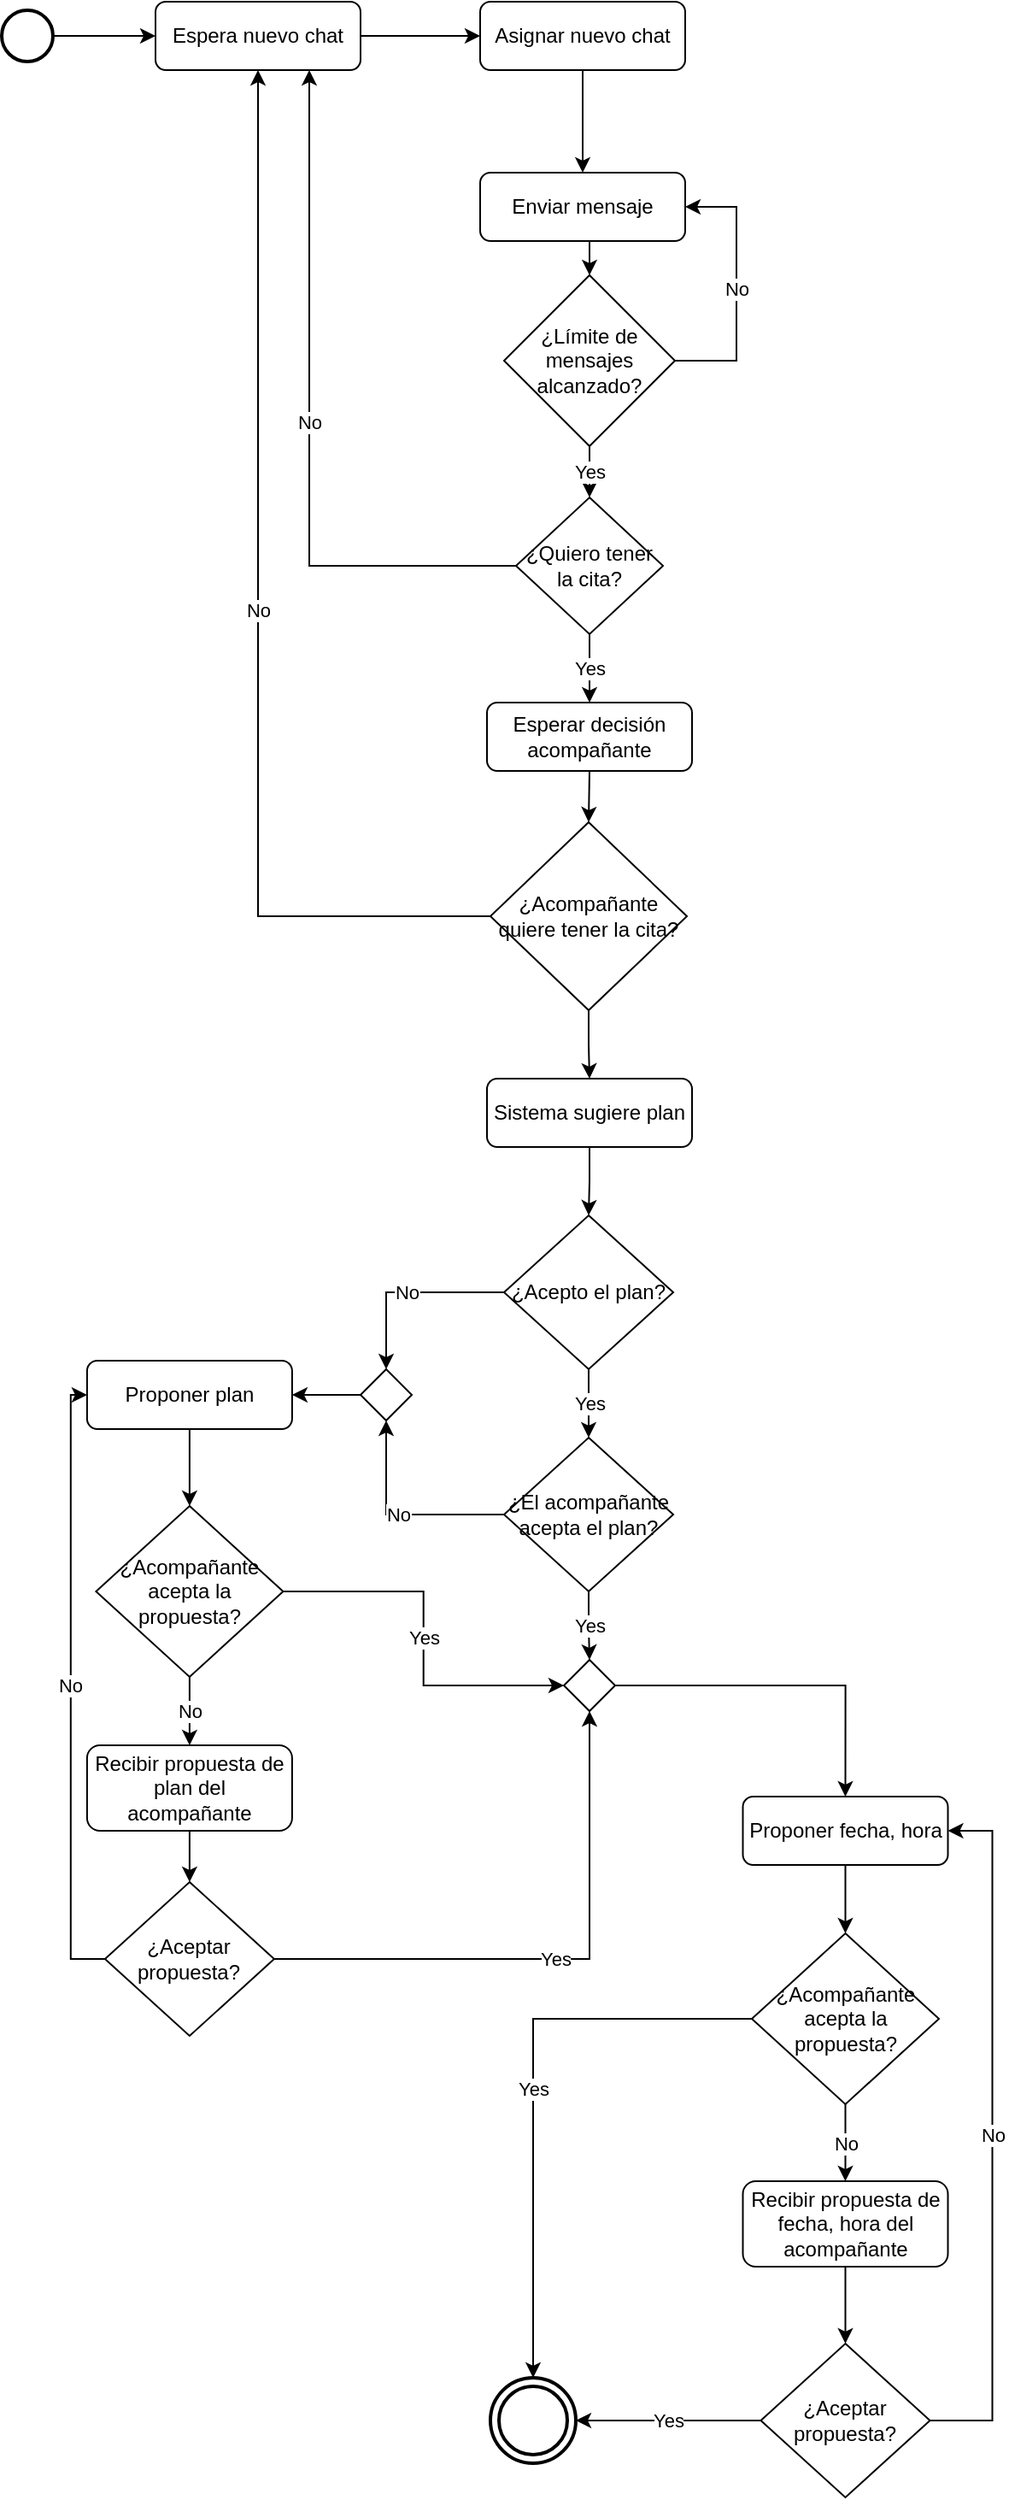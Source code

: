 <mxfile version="17.5.0" type="google"><diagram id="C5RBs43oDa-KdzZeNtuy" name="Page-1"><mxGraphModel grid="1" page="1" gridSize="10" guides="1" tooltips="1" connect="1" arrows="1" fold="1" pageScale="1" pageWidth="827" pageHeight="1169" math="0" shadow="0"><root><mxCell id="WIyWlLk6GJQsqaUBKTNV-0"/><mxCell id="WIyWlLk6GJQsqaUBKTNV-1" parent="WIyWlLk6GJQsqaUBKTNV-0"/><mxCell id="A2EFBmgx_e6-owKmDC2f-7" style="edgeStyle=orthogonalEdgeStyle;rounded=0;orthogonalLoop=1;jettySize=auto;html=1;exitX=1;exitY=0.5;exitDx=0;exitDy=0;entryX=0;entryY=0.5;entryDx=0;entryDy=0;" edge="1" parent="WIyWlLk6GJQsqaUBKTNV-1" source="WIyWlLk6GJQsqaUBKTNV-3" target="WIyWlLk6GJQsqaUBKTNV-7"><mxGeometry relative="1" as="geometry"/></mxCell><mxCell id="WIyWlLk6GJQsqaUBKTNV-3" value="Espera nuevo chat" style="rounded=1;whiteSpace=wrap;html=1;fontSize=12;glass=0;strokeWidth=1;shadow=0;" vertex="1" parent="WIyWlLk6GJQsqaUBKTNV-1"><mxGeometry x="160" y="80" width="120" height="40" as="geometry"/></mxCell><mxCell id="A2EFBmgx_e6-owKmDC2f-6" style="edgeStyle=orthogonalEdgeStyle;rounded=0;orthogonalLoop=1;jettySize=auto;html=1;exitX=0.5;exitY=1;exitDx=0;exitDy=0;" edge="1" parent="WIyWlLk6GJQsqaUBKTNV-1" source="WIyWlLk6GJQsqaUBKTNV-7" target="WIyWlLk6GJQsqaUBKTNV-12"><mxGeometry relative="1" as="geometry"/></mxCell><mxCell id="WIyWlLk6GJQsqaUBKTNV-7" value="Asignar nuevo chat" style="rounded=1;whiteSpace=wrap;html=1;fontSize=12;glass=0;strokeWidth=1;shadow=0;" vertex="1" parent="WIyWlLk6GJQsqaUBKTNV-1"><mxGeometry x="350" y="80" width="120" height="40" as="geometry"/></mxCell><mxCell id="A2EFBmgx_e6-owKmDC2f-17" style="edgeStyle=orthogonalEdgeStyle;rounded=0;orthogonalLoop=1;jettySize=auto;html=1;exitX=0.5;exitY=1;exitDx=0;exitDy=0;entryX=0.5;entryY=0;entryDx=0;entryDy=0;" edge="1" parent="WIyWlLk6GJQsqaUBKTNV-1" source="WIyWlLk6GJQsqaUBKTNV-11" target="A2EFBmgx_e6-owKmDC2f-16"><mxGeometry relative="1" as="geometry"/></mxCell><mxCell id="WIyWlLk6GJQsqaUBKTNV-11" value="Esperar decisión acompañante" style="rounded=1;whiteSpace=wrap;html=1;fontSize=12;glass=0;strokeWidth=1;shadow=0;" vertex="1" parent="WIyWlLk6GJQsqaUBKTNV-1"><mxGeometry x="354" y="490" width="120" height="40" as="geometry"/></mxCell><mxCell id="A2EFBmgx_e6-owKmDC2f-8" style="edgeStyle=orthogonalEdgeStyle;rounded=0;orthogonalLoop=1;jettySize=auto;html=1;exitX=0.5;exitY=1;exitDx=0;exitDy=0;entryX=0.5;entryY=0;entryDx=0;entryDy=0;" edge="1" parent="WIyWlLk6GJQsqaUBKTNV-1" source="WIyWlLk6GJQsqaUBKTNV-12" target="A2EFBmgx_e6-owKmDC2f-4"><mxGeometry relative="1" as="geometry"/></mxCell><mxCell id="WIyWlLk6GJQsqaUBKTNV-12" value="Enviar mensaje" style="rounded=1;whiteSpace=wrap;html=1;fontSize=12;glass=0;strokeWidth=1;shadow=0;" vertex="1" parent="WIyWlLk6GJQsqaUBKTNV-1"><mxGeometry x="350" y="180" width="120" height="40" as="geometry"/></mxCell><mxCell id="A2EFBmgx_e6-owKmDC2f-5" value="No" style="edgeStyle=orthogonalEdgeStyle;rounded=0;orthogonalLoop=1;jettySize=auto;html=1;exitX=1;exitY=0.5;exitDx=0;exitDy=0;entryX=1;entryY=0.5;entryDx=0;entryDy=0;" edge="1" parent="WIyWlLk6GJQsqaUBKTNV-1" source="A2EFBmgx_e6-owKmDC2f-4" target="WIyWlLk6GJQsqaUBKTNV-12"><mxGeometry relative="1" as="geometry"><mxPoint x="520" y="200" as="targetPoint"/><Array as="points"><mxPoint x="500" y="290"/><mxPoint x="500" y="200"/></Array></mxGeometry></mxCell><mxCell id="A2EFBmgx_e6-owKmDC2f-11" value="Yes" style="edgeStyle=orthogonalEdgeStyle;rounded=0;orthogonalLoop=1;jettySize=auto;html=1;exitX=0.5;exitY=1;exitDx=0;exitDy=0;entryX=0.5;entryY=0;entryDx=0;entryDy=0;" edge="1" parent="WIyWlLk6GJQsqaUBKTNV-1" source="A2EFBmgx_e6-owKmDC2f-4" target="A2EFBmgx_e6-owKmDC2f-10"><mxGeometry relative="1" as="geometry"/></mxCell><mxCell id="A2EFBmgx_e6-owKmDC2f-4" value="¿Límite de mensajes alcanzado?" style="rhombus;whiteSpace=wrap;html=1;" vertex="1" parent="WIyWlLk6GJQsqaUBKTNV-1"><mxGeometry x="364" y="240" width="100" height="100" as="geometry"/></mxCell><mxCell id="A2EFBmgx_e6-owKmDC2f-12" value="No" style="edgeStyle=orthogonalEdgeStyle;rounded=0;orthogonalLoop=1;jettySize=auto;html=1;exitX=0;exitY=0.5;exitDx=0;exitDy=0;entryX=0.75;entryY=1;entryDx=0;entryDy=0;" edge="1" parent="WIyWlLk6GJQsqaUBKTNV-1" source="A2EFBmgx_e6-owKmDC2f-10" target="WIyWlLk6GJQsqaUBKTNV-3"><mxGeometry relative="1" as="geometry"/></mxCell><mxCell id="A2EFBmgx_e6-owKmDC2f-13" value="Yes" style="edgeStyle=orthogonalEdgeStyle;rounded=0;orthogonalLoop=1;jettySize=auto;html=1;exitX=0.5;exitY=1;exitDx=0;exitDy=0;entryX=0.5;entryY=0;entryDx=0;entryDy=0;" edge="1" parent="WIyWlLk6GJQsqaUBKTNV-1" source="A2EFBmgx_e6-owKmDC2f-10" target="WIyWlLk6GJQsqaUBKTNV-11"><mxGeometry relative="1" as="geometry"/></mxCell><mxCell id="A2EFBmgx_e6-owKmDC2f-10" value="¿Quiero tener la cita?" style="rhombus;whiteSpace=wrap;html=1;" vertex="1" parent="WIyWlLk6GJQsqaUBKTNV-1"><mxGeometry x="371" y="370" width="86" height="80" as="geometry"/></mxCell><mxCell id="A2EFBmgx_e6-owKmDC2f-18" value="No" style="edgeStyle=orthogonalEdgeStyle;rounded=0;orthogonalLoop=1;jettySize=auto;html=1;exitX=0;exitY=0.5;exitDx=0;exitDy=0;entryX=0.5;entryY=1;entryDx=0;entryDy=0;" edge="1" parent="WIyWlLk6GJQsqaUBKTNV-1" source="A2EFBmgx_e6-owKmDC2f-16" target="WIyWlLk6GJQsqaUBKTNV-3"><mxGeometry relative="1" as="geometry"/></mxCell><mxCell id="AQLZDdK1EsHRqmsng-Xo-1" style="edgeStyle=orthogonalEdgeStyle;rounded=0;orthogonalLoop=1;jettySize=auto;html=1;exitX=0.5;exitY=1;exitDx=0;exitDy=0;entryX=0.5;entryY=0;entryDx=0;entryDy=0;" edge="1" parent="WIyWlLk6GJQsqaUBKTNV-1" source="A2EFBmgx_e6-owKmDC2f-16" target="AQLZDdK1EsHRqmsng-Xo-0"><mxGeometry relative="1" as="geometry"/></mxCell><mxCell id="A2EFBmgx_e6-owKmDC2f-16" value="¿Acompañante quiere tener la cita?" style="rhombus;whiteSpace=wrap;html=1;" vertex="1" parent="WIyWlLk6GJQsqaUBKTNV-1"><mxGeometry x="356" y="560" width="115" height="110" as="geometry"/></mxCell><mxCell id="7YaWSJYJl6mzB2tfl_xy-6" value="No" style="edgeStyle=orthogonalEdgeStyle;rounded=0;orthogonalLoop=1;jettySize=auto;html=1;entryX=0.5;entryY=0;entryDx=0;entryDy=0;entryPerimeter=0;" edge="1" parent="WIyWlLk6GJQsqaUBKTNV-1" source="A2EFBmgx_e6-owKmDC2f-19" target="7YaWSJYJl6mzB2tfl_xy-3"><mxGeometry relative="1" as="geometry"/></mxCell><mxCell id="7YaWSJYJl6mzB2tfl_xy-7" value="Yes" style="edgeStyle=orthogonalEdgeStyle;rounded=0;orthogonalLoop=1;jettySize=auto;html=1;entryX=0.5;entryY=0;entryDx=0;entryDy=0;" edge="1" parent="WIyWlLk6GJQsqaUBKTNV-1" source="A2EFBmgx_e6-owKmDC2f-19" target="7YaWSJYJl6mzB2tfl_xy-0"><mxGeometry relative="1" as="geometry"/></mxCell><mxCell id="A2EFBmgx_e6-owKmDC2f-19" value="¿Acepto el plan?" style="rhombus;whiteSpace=wrap;html=1;" vertex="1" parent="WIyWlLk6GJQsqaUBKTNV-1"><mxGeometry x="364" y="790" width="99" height="90" as="geometry"/></mxCell><mxCell id="LMEQt1_wLZoVK-Z8Ztpd-2" style="edgeStyle=orthogonalEdgeStyle;rounded=0;orthogonalLoop=1;jettySize=auto;html=1;exitX=0.5;exitY=1;exitDx=0;exitDy=0;entryX=0.5;entryY=0;entryDx=0;entryDy=0;" edge="1" parent="WIyWlLk6GJQsqaUBKTNV-1" source="A2EFBmgx_e6-owKmDC2f-21" target="LMEQt1_wLZoVK-Z8Ztpd-0"><mxGeometry relative="1" as="geometry"/></mxCell><mxCell id="A2EFBmgx_e6-owKmDC2f-21" value="Proponer plan" style="rounded=1;whiteSpace=wrap;html=1;fontSize=12;glass=0;strokeWidth=1;shadow=0;" vertex="1" parent="WIyWlLk6GJQsqaUBKTNV-1"><mxGeometry x="119.95" y="875" width="120" height="40" as="geometry"/></mxCell><mxCell id="LMEQt1_wLZoVK-Z8Ztpd-10" style="edgeStyle=orthogonalEdgeStyle;rounded=0;orthogonalLoop=1;jettySize=auto;html=1;exitX=1;exitY=0.5;exitDx=0;exitDy=0;exitPerimeter=0;entryX=0.5;entryY=0;entryDx=0;entryDy=0;" edge="1" parent="WIyWlLk6GJQsqaUBKTNV-1" source="A2EFBmgx_e6-owKmDC2f-27" target="A2EFBmgx_e6-owKmDC2f-53"><mxGeometry relative="1" as="geometry"/></mxCell><mxCell id="A2EFBmgx_e6-owKmDC2f-27" value="" style="strokeWidth=1;html=1;shape=mxgraph.flowchart.decision;whiteSpace=wrap;" vertex="1" parent="WIyWlLk6GJQsqaUBKTNV-1"><mxGeometry x="399.0" y="1050" width="30" height="30" as="geometry"/></mxCell><mxCell id="A2EFBmgx_e6-owKmDC2f-51" value="Yes" style="edgeStyle=orthogonalEdgeStyle;rounded=0;orthogonalLoop=1;jettySize=auto;html=1;exitX=1;exitY=0.5;exitDx=0;exitDy=0;entryX=0;entryY=0.5;entryDx=0;entryDy=0;entryPerimeter=0;strokeWidth=1;" edge="1" parent="WIyWlLk6GJQsqaUBKTNV-1" target="A2EFBmgx_e6-owKmDC2f-27"><mxGeometry relative="1" as="geometry"><Array as="points"><mxPoint x="339.95" y="1338"/><mxPoint x="339.95" y="1235"/></Array></mxGeometry></mxCell><mxCell id="A2EFBmgx_e6-owKmDC2f-68" style="edgeStyle=orthogonalEdgeStyle;rounded=0;orthogonalLoop=1;jettySize=auto;html=1;exitX=0.5;exitY=1;exitDx=0;exitDy=0;entryX=0.5;entryY=0;entryDx=0;entryDy=0;strokeWidth=1;" edge="1" parent="WIyWlLk6GJQsqaUBKTNV-1" source="A2EFBmgx_e6-owKmDC2f-53" target="A2EFBmgx_e6-owKmDC2f-67"><mxGeometry relative="1" as="geometry"/></mxCell><mxCell id="A2EFBmgx_e6-owKmDC2f-53" value="Proponer fecha, hora" style="rounded=1;whiteSpace=wrap;html=1;fontSize=12;glass=0;strokeWidth=1;shadow=0;" vertex="1" parent="WIyWlLk6GJQsqaUBKTNV-1"><mxGeometry x="503.75" y="1130" width="120" height="40" as="geometry"/></mxCell><mxCell id="A2EFBmgx_e6-owKmDC2f-70" value="No" style="edgeStyle=orthogonalEdgeStyle;rounded=0;orthogonalLoop=1;jettySize=auto;html=1;exitX=0.5;exitY=1;exitDx=0;exitDy=0;entryX=0.5;entryY=0;entryDx=0;entryDy=0;strokeWidth=1;" edge="1" parent="WIyWlLk6GJQsqaUBKTNV-1" source="A2EFBmgx_e6-owKmDC2f-67" target="A2EFBmgx_e6-owKmDC2f-69"><mxGeometry relative="1" as="geometry"/></mxCell><mxCell id="A2EFBmgx_e6-owKmDC2f-84" value="Yes" style="edgeStyle=orthogonalEdgeStyle;rounded=0;orthogonalLoop=1;jettySize=auto;html=1;exitX=0;exitY=0.5;exitDx=0;exitDy=0;entryX=0.5;entryY=0;entryDx=0;entryDy=0;entryPerimeter=0;strokeWidth=1;" edge="1" parent="WIyWlLk6GJQsqaUBKTNV-1" source="A2EFBmgx_e6-owKmDC2f-67" target="A2EFBmgx_e6-owKmDC2f-77"><mxGeometry relative="1" as="geometry"/></mxCell><mxCell id="A2EFBmgx_e6-owKmDC2f-67" value="¿Acompañante acepta la propuesta?" style="rhombus;whiteSpace=wrap;html=1;" vertex="1" parent="WIyWlLk6GJQsqaUBKTNV-1"><mxGeometry x="509" y="1210" width="109.5" height="100" as="geometry"/></mxCell><mxCell id="A2EFBmgx_e6-owKmDC2f-74" style="edgeStyle=orthogonalEdgeStyle;rounded=0;orthogonalLoop=1;jettySize=auto;html=1;exitX=0.5;exitY=1;exitDx=0;exitDy=0;entryX=0.5;entryY=0;entryDx=0;entryDy=0;strokeWidth=1;" edge="1" parent="WIyWlLk6GJQsqaUBKTNV-1" source="A2EFBmgx_e6-owKmDC2f-69" target="A2EFBmgx_e6-owKmDC2f-72"><mxGeometry relative="1" as="geometry"/></mxCell><mxCell id="A2EFBmgx_e6-owKmDC2f-69" value="Recibir propuesta de fecha, hora del acompañante" style="rounded=1;whiteSpace=wrap;html=1;fontSize=12;glass=0;strokeWidth=1;shadow=0;" vertex="1" parent="WIyWlLk6GJQsqaUBKTNV-1"><mxGeometry x="503.75" y="1355" width="120" height="50" as="geometry"/></mxCell><mxCell id="A2EFBmgx_e6-owKmDC2f-80" value="No" style="edgeStyle=orthogonalEdgeStyle;rounded=0;orthogonalLoop=1;jettySize=auto;html=1;exitX=1;exitY=0.5;exitDx=0;exitDy=0;entryX=1;entryY=0.5;entryDx=0;entryDy=0;strokeWidth=1;" edge="1" parent="WIyWlLk6GJQsqaUBKTNV-1" source="A2EFBmgx_e6-owKmDC2f-72" target="A2EFBmgx_e6-owKmDC2f-53"><mxGeometry relative="1" as="geometry"><Array as="points"><mxPoint x="649.75" y="1495"/><mxPoint x="649.75" y="1150"/></Array></mxGeometry></mxCell><mxCell id="A2EFBmgx_e6-owKmDC2f-85" value="Yes" style="edgeStyle=orthogonalEdgeStyle;rounded=0;orthogonalLoop=1;jettySize=auto;html=1;exitX=0;exitY=0.5;exitDx=0;exitDy=0;entryX=1;entryY=0.5;entryDx=0;entryDy=0;entryPerimeter=0;strokeWidth=1;" edge="1" parent="WIyWlLk6GJQsqaUBKTNV-1" source="A2EFBmgx_e6-owKmDC2f-72" target="A2EFBmgx_e6-owKmDC2f-77"><mxGeometry relative="1" as="geometry"/></mxCell><mxCell id="A2EFBmgx_e6-owKmDC2f-72" value="¿Aceptar propuesta?" style="rhombus;whiteSpace=wrap;html=1;" vertex="1" parent="WIyWlLk6GJQsqaUBKTNV-1"><mxGeometry x="514.25" y="1450" width="99" height="90" as="geometry"/></mxCell><mxCell id="A2EFBmgx_e6-owKmDC2f-76" style="edgeStyle=orthogonalEdgeStyle;rounded=0;orthogonalLoop=1;jettySize=auto;html=1;exitX=1;exitY=0.5;exitDx=0;exitDy=0;exitPerimeter=0;entryX=0;entryY=0.5;entryDx=0;entryDy=0;strokeWidth=1;" edge="1" parent="WIyWlLk6GJQsqaUBKTNV-1" source="A2EFBmgx_e6-owKmDC2f-75" target="WIyWlLk6GJQsqaUBKTNV-3"><mxGeometry relative="1" as="geometry"/></mxCell><mxCell id="A2EFBmgx_e6-owKmDC2f-75" value="" style="strokeWidth=2;html=1;shape=mxgraph.flowchart.start_2;whiteSpace=wrap;" vertex="1" parent="WIyWlLk6GJQsqaUBKTNV-1"><mxGeometry x="70" y="85" width="30" height="30" as="geometry"/></mxCell><mxCell id="A2EFBmgx_e6-owKmDC2f-77" value="" style="strokeWidth=2;html=1;shape=mxgraph.flowchart.start_2;whiteSpace=wrap;" vertex="1" parent="WIyWlLk6GJQsqaUBKTNV-1"><mxGeometry x="356" y="1470" width="50" height="50" as="geometry"/></mxCell><mxCell id="A2EFBmgx_e6-owKmDC2f-78" value="" style="strokeWidth=2;html=1;shape=mxgraph.flowchart.start_2;whiteSpace=wrap;" vertex="1" parent="WIyWlLk6GJQsqaUBKTNV-1"><mxGeometry x="361" y="1475" width="40" height="40" as="geometry"/></mxCell><mxCell id="AQLZDdK1EsHRqmsng-Xo-2" style="edgeStyle=orthogonalEdgeStyle;rounded=0;orthogonalLoop=1;jettySize=auto;html=1;exitX=0.5;exitY=1;exitDx=0;exitDy=0;entryX=0.5;entryY=0;entryDx=0;entryDy=0;" edge="1" parent="WIyWlLk6GJQsqaUBKTNV-1" source="AQLZDdK1EsHRqmsng-Xo-0" target="A2EFBmgx_e6-owKmDC2f-19"><mxGeometry relative="1" as="geometry"/></mxCell><mxCell id="AQLZDdK1EsHRqmsng-Xo-0" value="Sistema sugiere plan" style="rounded=1;whiteSpace=wrap;html=1;fontSize=12;glass=0;strokeWidth=1;shadow=0;" vertex="1" parent="WIyWlLk6GJQsqaUBKTNV-1"><mxGeometry x="354" y="710" width="120" height="40" as="geometry"/></mxCell><mxCell id="7YaWSJYJl6mzB2tfl_xy-5" value="No" style="edgeStyle=orthogonalEdgeStyle;rounded=0;orthogonalLoop=1;jettySize=auto;html=1;entryX=0.5;entryY=1;entryDx=0;entryDy=0;entryPerimeter=0;" edge="1" parent="WIyWlLk6GJQsqaUBKTNV-1" source="7YaWSJYJl6mzB2tfl_xy-0" target="7YaWSJYJl6mzB2tfl_xy-3"><mxGeometry relative="1" as="geometry"/></mxCell><mxCell id="7YaWSJYJl6mzB2tfl_xy-9" value="Yes" style="edgeStyle=orthogonalEdgeStyle;rounded=0;orthogonalLoop=1;jettySize=auto;html=1;entryX=0.5;entryY=0;entryDx=0;entryDy=0;entryPerimeter=0;" edge="1" parent="WIyWlLk6GJQsqaUBKTNV-1" source="7YaWSJYJl6mzB2tfl_xy-0" target="A2EFBmgx_e6-owKmDC2f-27"><mxGeometry relative="1" as="geometry"/></mxCell><mxCell id="7YaWSJYJl6mzB2tfl_xy-0" value="¿El acompañante acepta el plan?" style="rhombus;whiteSpace=wrap;html=1;" vertex="1" parent="WIyWlLk6GJQsqaUBKTNV-1"><mxGeometry x="364" y="920" width="99" height="90" as="geometry"/></mxCell><mxCell id="7YaWSJYJl6mzB2tfl_xy-4" value="" style="edgeStyle=orthogonalEdgeStyle;rounded=0;orthogonalLoop=1;jettySize=auto;html=1;" edge="1" parent="WIyWlLk6GJQsqaUBKTNV-1" source="7YaWSJYJl6mzB2tfl_xy-3" target="A2EFBmgx_e6-owKmDC2f-21"><mxGeometry relative="1" as="geometry"/></mxCell><mxCell id="7YaWSJYJl6mzB2tfl_xy-3" value="" style="strokeWidth=1;html=1;shape=mxgraph.flowchart.decision;whiteSpace=wrap;" vertex="1" parent="WIyWlLk6GJQsqaUBKTNV-1"><mxGeometry x="280.0" y="880" width="30" height="30" as="geometry"/></mxCell><mxCell id="LMEQt1_wLZoVK-Z8Ztpd-5" value="No" style="edgeStyle=orthogonalEdgeStyle;rounded=0;orthogonalLoop=1;jettySize=auto;html=1;exitX=0.5;exitY=1;exitDx=0;exitDy=0;entryX=0.5;entryY=0;entryDx=0;entryDy=0;" edge="1" parent="WIyWlLk6GJQsqaUBKTNV-1" source="LMEQt1_wLZoVK-Z8Ztpd-0" target="LMEQt1_wLZoVK-Z8Ztpd-4"><mxGeometry relative="1" as="geometry"/></mxCell><mxCell id="LMEQt1_wLZoVK-Z8Ztpd-8" value="Yes" style="edgeStyle=orthogonalEdgeStyle;rounded=0;orthogonalLoop=1;jettySize=auto;html=1;exitX=1;exitY=0.5;exitDx=0;exitDy=0;entryX=0;entryY=0.5;entryDx=0;entryDy=0;entryPerimeter=0;" edge="1" parent="WIyWlLk6GJQsqaUBKTNV-1" source="LMEQt1_wLZoVK-Z8Ztpd-0" target="A2EFBmgx_e6-owKmDC2f-27"><mxGeometry relative="1" as="geometry"/></mxCell><mxCell id="LMEQt1_wLZoVK-Z8Ztpd-0" value="¿Acompañante acepta la propuesta?" style="rhombus;whiteSpace=wrap;html=1;" vertex="1" parent="WIyWlLk6GJQsqaUBKTNV-1"><mxGeometry x="125.2" y="960" width="109.5" height="100" as="geometry"/></mxCell><mxCell id="LMEQt1_wLZoVK-Z8Ztpd-7" style="edgeStyle=orthogonalEdgeStyle;rounded=0;orthogonalLoop=1;jettySize=auto;html=1;exitX=0.5;exitY=1;exitDx=0;exitDy=0;entryX=0.5;entryY=0;entryDx=0;entryDy=0;" edge="1" parent="WIyWlLk6GJQsqaUBKTNV-1" source="LMEQt1_wLZoVK-Z8Ztpd-4" target="LMEQt1_wLZoVK-Z8Ztpd-6"><mxGeometry relative="1" as="geometry"/></mxCell><mxCell id="LMEQt1_wLZoVK-Z8Ztpd-4" value="Recibir propuesta de plan del acompañante" style="rounded=1;whiteSpace=wrap;html=1;fontSize=12;glass=0;strokeWidth=1;shadow=0;" vertex="1" parent="WIyWlLk6GJQsqaUBKTNV-1"><mxGeometry x="119.95" y="1100" width="120" height="50" as="geometry"/></mxCell><mxCell id="LMEQt1_wLZoVK-Z8Ztpd-11" value="Yes" style="edgeStyle=orthogonalEdgeStyle;rounded=0;orthogonalLoop=1;jettySize=auto;html=1;exitX=1;exitY=0.5;exitDx=0;exitDy=0;entryX=0.5;entryY=1;entryDx=0;entryDy=0;entryPerimeter=0;" edge="1" parent="WIyWlLk6GJQsqaUBKTNV-1" source="LMEQt1_wLZoVK-Z8Ztpd-6" target="A2EFBmgx_e6-owKmDC2f-27"><mxGeometry relative="1" as="geometry"/></mxCell><mxCell id="LMEQt1_wLZoVK-Z8Ztpd-12" value="No" style="edgeStyle=orthogonalEdgeStyle;rounded=0;orthogonalLoop=1;jettySize=auto;html=1;exitX=0;exitY=0.5;exitDx=0;exitDy=0;entryX=0;entryY=0.5;entryDx=0;entryDy=0;" edge="1" parent="WIyWlLk6GJQsqaUBKTNV-1" source="LMEQt1_wLZoVK-Z8Ztpd-6" target="A2EFBmgx_e6-owKmDC2f-21"><mxGeometry relative="1" as="geometry"/></mxCell><mxCell id="LMEQt1_wLZoVK-Z8Ztpd-6" value="¿Aceptar propuesta?" style="rhombus;whiteSpace=wrap;html=1;" vertex="1" parent="WIyWlLk6GJQsqaUBKTNV-1"><mxGeometry x="130.45" y="1180" width="99" height="90" as="geometry"/></mxCell></root></mxGraphModel></diagram></mxfile>